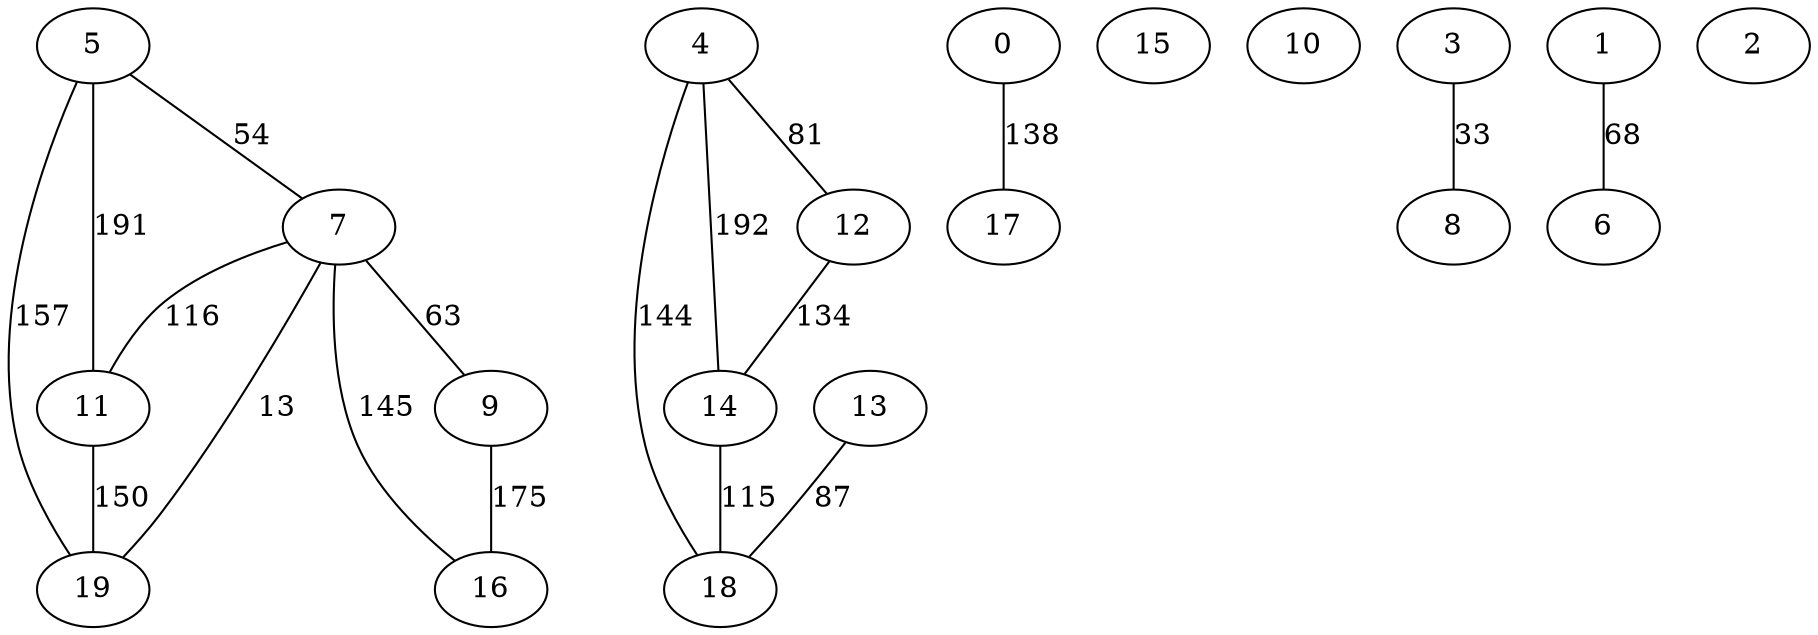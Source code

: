 graph Grafo {
    19 [label="19", peso=38.8243];
    18 [label="18", peso=10.3369];
    17 [label="17", peso=10.3398];
    16 [label="16", peso=10.7122];
    15 [label="15", peso=41.5574];
    14 [label="14", peso=10.5027];
    13 [label="13", peso=29.6871];
    12 [label="12", peso=32.5729];
    11 [label="11", peso=14.3314];
    10 [label="10", peso=36.3475];
    9 [label="9", peso=24.8423];
    8 [label="8", peso=26.2153];
    7 [label="7", peso=18.2422];
    6 [label="6", peso=14.0405];
    5 [label="5", peso=21.4971];
    4 [label="4", peso=29.0034];
    3 [label="3", peso=38.86];
    2 [label="2", peso=24.4232];
    1 [label="1", peso=39.0518];
    0 [label="0", peso=6.06421];
    14 -- 18 [label=115, weight=115];
    13 -- 18 [label=87, weight=87];
    12 -- 14 [label=134, weight=134];
    11 -- 19 [label=150, weight=150];
    9 -- 16 [label=175, weight=175];
    7 -- 19 [label=13, weight=13];
    7 -- 16 [label=145, weight=145];
    7 -- 11 [label=116, weight=116];
    7 -- 9 [label=63, weight=63];
    5 -- 19 [label=157, weight=157];
    5 -- 11 [label=191, weight=191];
    5 -- 7 [label=54, weight=54];
    4 -- 18 [label=144, weight=144];
    4 -- 14 [label=192, weight=192];
    4 -- 12 [label=81, weight=81];
    3 -- 8 [label=33, weight=33];
    1 -- 6 [label=68, weight=68];
    0 -- 17 [label=138, weight=138];
}
